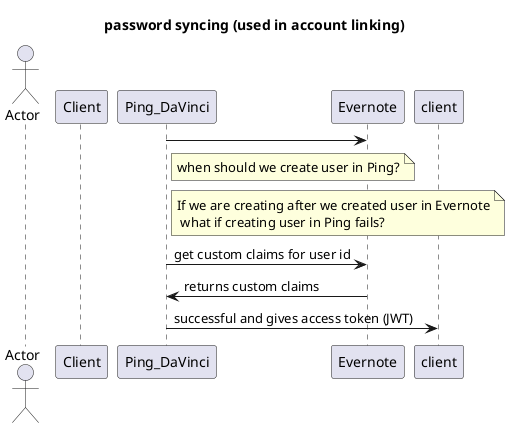 @startuml you-look-familiar
title password syncing (used in account linking)
actor Actor as User
participant Client
participant Ping_DaVinci
participant Evernote
Ping_DaVinci->Evernote:
note right of Ping_DaVinci: when should we create user in Ping?
note right of Ping_DaVinci: If we are creating after we created user in Evernote\n what if creating user in Ping fails?
Ping_DaVinci->Evernote: get custom claims for user id
Evernote->Ping_DaVinci: returns custom claims
Ping_DaVinci->client: successful and gives access token (JWT)
@enduml